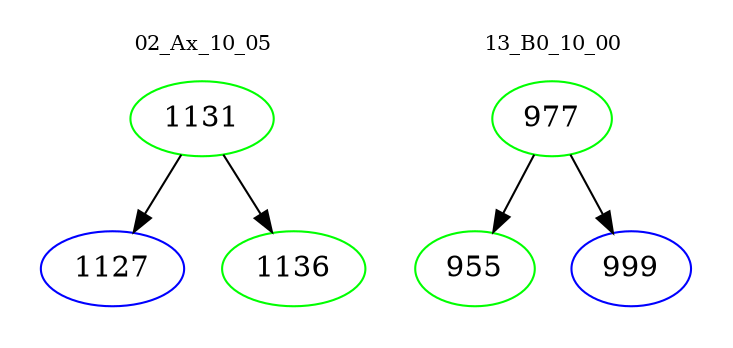 digraph{
subgraph cluster_0 {
color = white
label = "02_Ax_10_05";
fontsize=10;
T0_1131 [label="1131", color="green"]
T0_1131 -> T0_1127 [color="black"]
T0_1127 [label="1127", color="blue"]
T0_1131 -> T0_1136 [color="black"]
T0_1136 [label="1136", color="green"]
}
subgraph cluster_1 {
color = white
label = "13_B0_10_00";
fontsize=10;
T1_977 [label="977", color="green"]
T1_977 -> T1_955 [color="black"]
T1_955 [label="955", color="green"]
T1_977 -> T1_999 [color="black"]
T1_999 [label="999", color="blue"]
}
}
